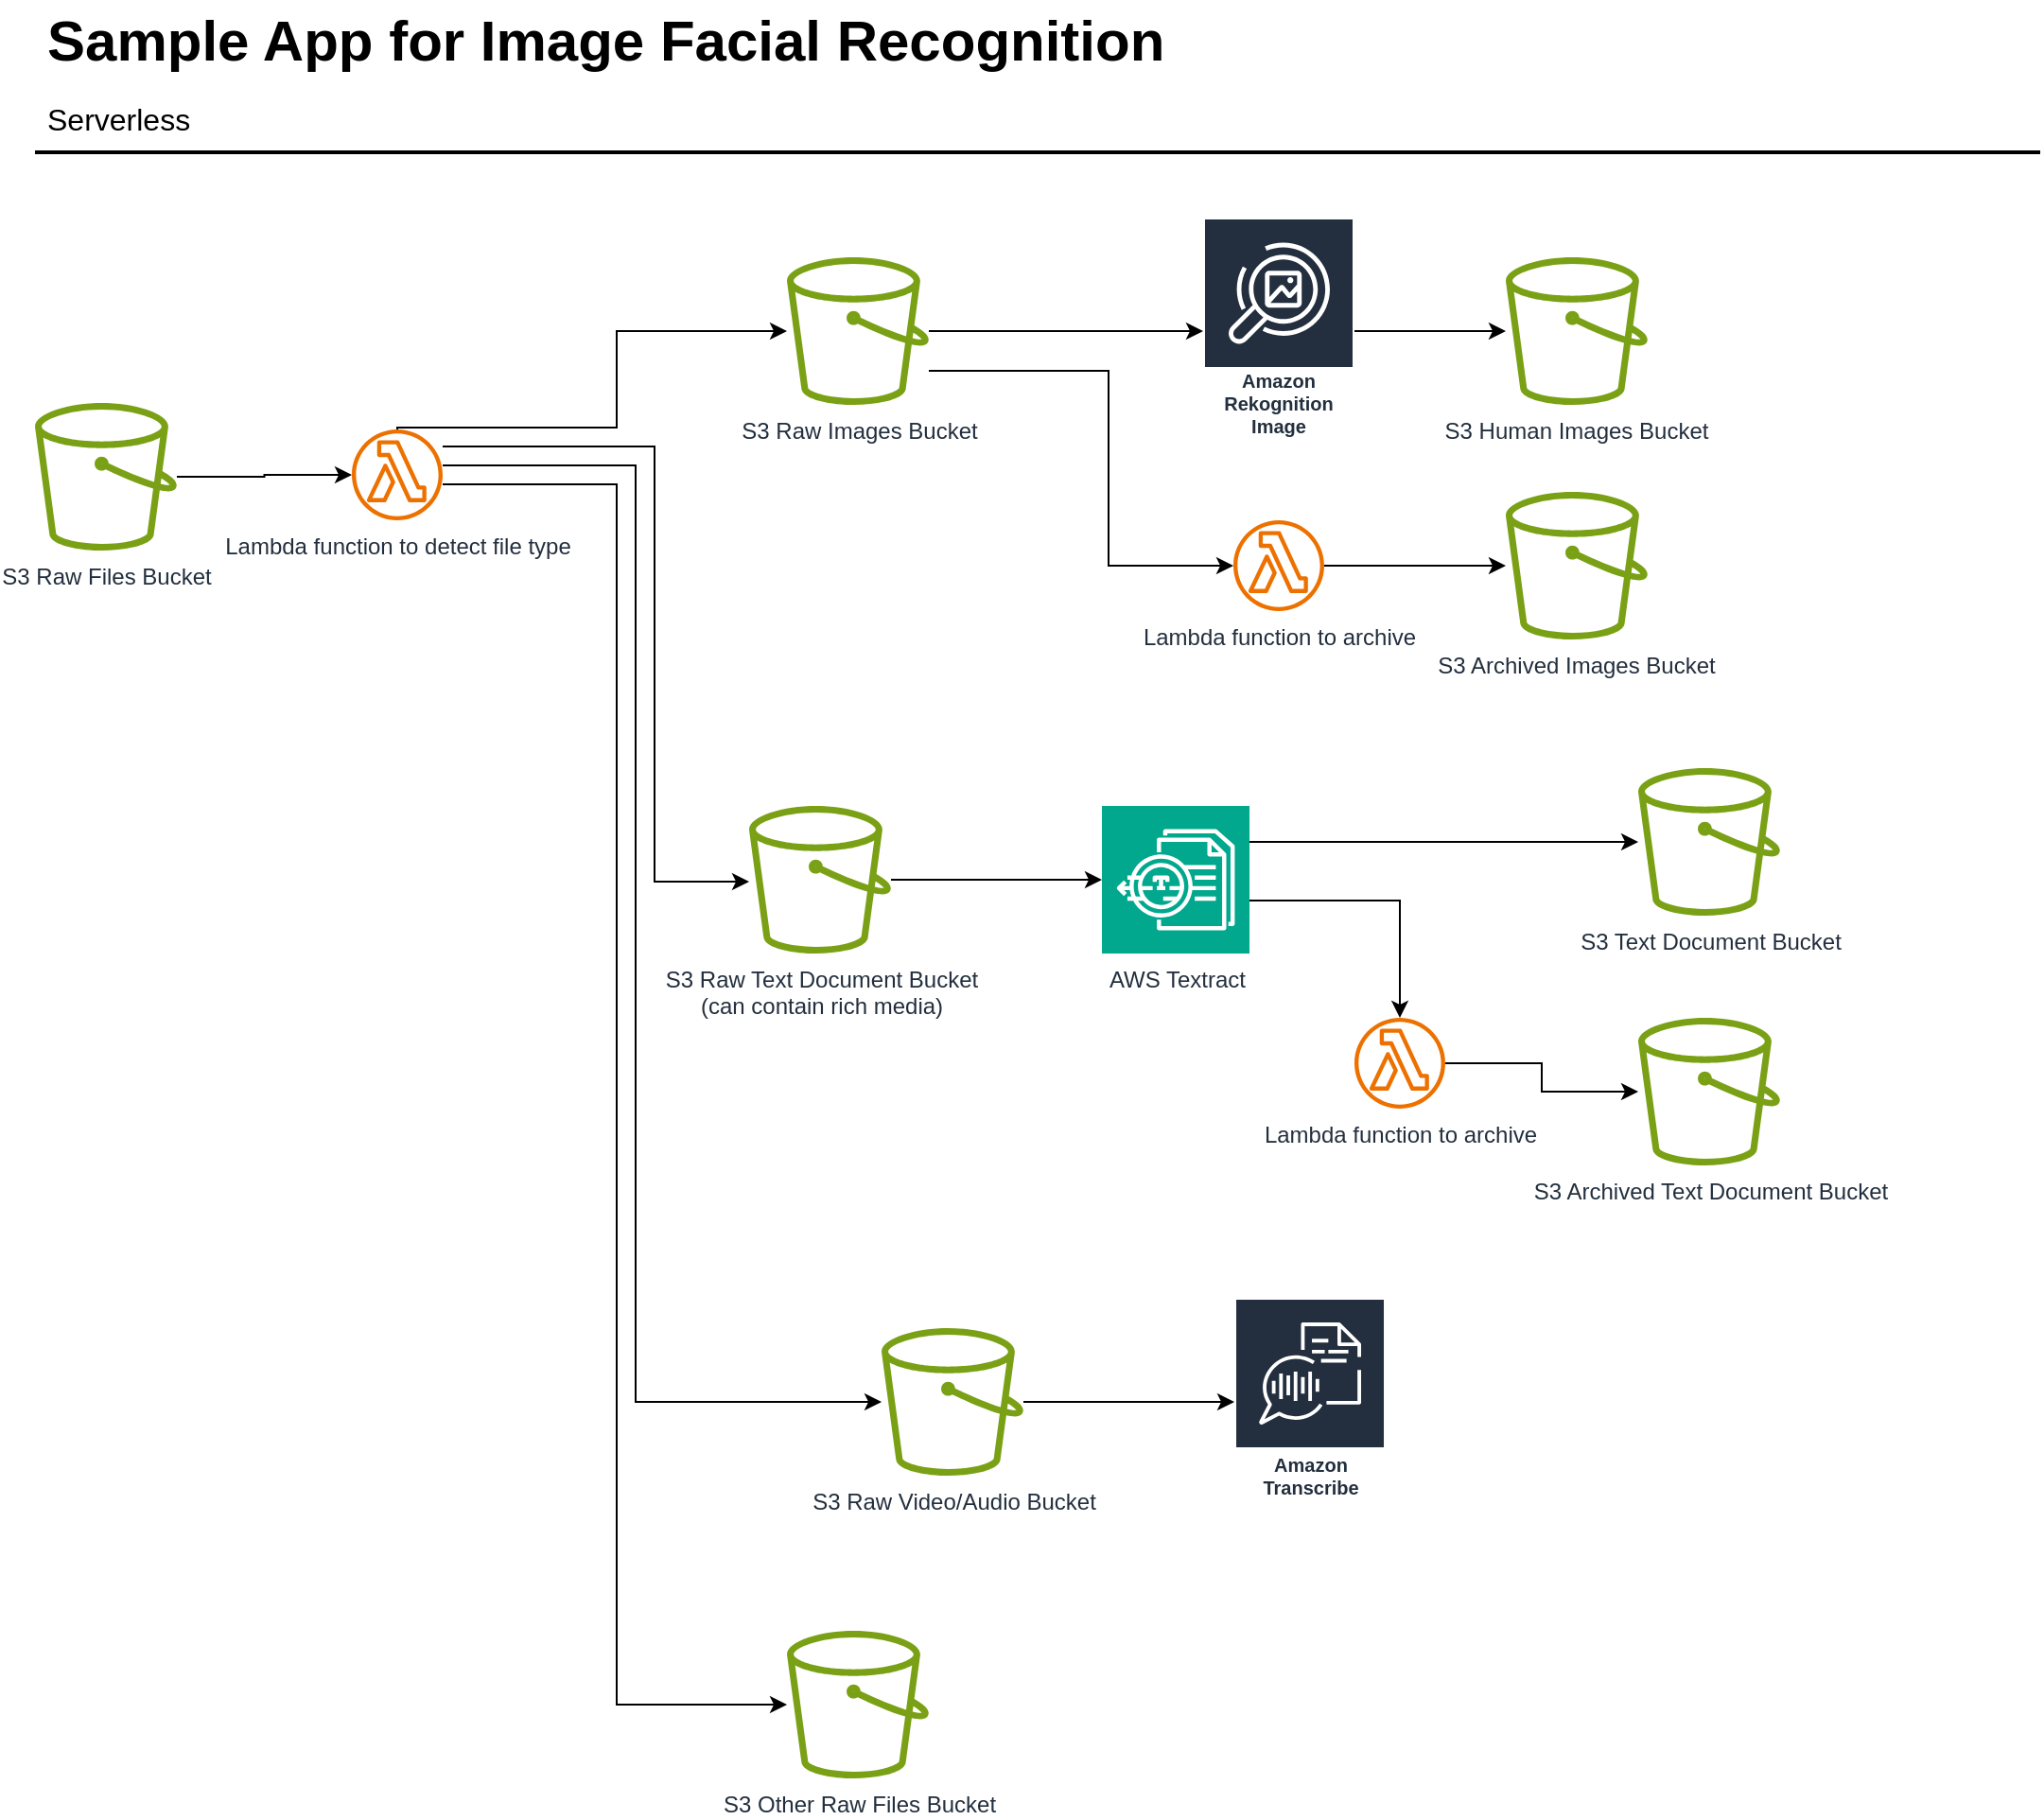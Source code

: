 <mxfile version="24.3.1" type="github">
  <diagram id="Ht1M8jgEwFfnCIfOTk4-" name="Page-1">
    <mxGraphModel dx="1247" dy="642" grid="1" gridSize="10" guides="1" tooltips="1" connect="1" arrows="1" fold="1" page="1" pageScale="1" pageWidth="1169" pageHeight="827" math="0" shadow="0">
      <root>
        <mxCell id="0" />
        <mxCell id="1" parent="0" />
        <mxCell id="-QjtrjUzRDEMRZ5MF8oH-47" value="Sample App for Image Facial Recognition" style="text;html=1;resizable=0;points=[];autosize=1;align=left;verticalAlign=top;spacingTop=-4;fontSize=30;fontStyle=1" parent="1" vertex="1">
          <mxGeometry x="56.5" y="64.5" width="580" height="40" as="geometry" />
        </mxCell>
        <mxCell id="-QjtrjUzRDEMRZ5MF8oH-48" value="Serverless" style="text;html=1;resizable=0;points=[];autosize=1;align=left;verticalAlign=top;spacingTop=-4;fontSize=16;" parent="1" vertex="1">
          <mxGeometry x="56.5" y="114.5" width="100" height="30" as="geometry" />
        </mxCell>
        <mxCell id="SCVMTBWpLvtzJIhz15lM-1" value="" style="line;strokeWidth=2;html=1;fontSize=14;" parent="1" vertex="1">
          <mxGeometry x="52.5" y="139.5" width="1060" height="10" as="geometry" />
        </mxCell>
        <mxCell id="NDCuTiaTcQHdmKNTHIlU-9" style="edgeStyle=orthogonalEdgeStyle;rounded=0;orthogonalLoop=1;jettySize=auto;html=1;" edge="1" parent="1" source="NDCuTiaTcQHdmKNTHIlU-1" target="NDCuTiaTcQHdmKNTHIlU-8">
          <mxGeometry relative="1" as="geometry">
            <Array as="points">
              <mxPoint x="619.99" y="260" />
              <mxPoint x="619.99" y="363" />
            </Array>
          </mxGeometry>
        </mxCell>
        <mxCell id="NDCuTiaTcQHdmKNTHIlU-25" style="edgeStyle=orthogonalEdgeStyle;rounded=0;orthogonalLoop=1;jettySize=auto;html=1;" edge="1" parent="1" source="NDCuTiaTcQHdmKNTHIlU-1" target="NDCuTiaTcQHdmKNTHIlU-24">
          <mxGeometry relative="1" as="geometry" />
        </mxCell>
        <mxCell id="NDCuTiaTcQHdmKNTHIlU-1" value="S3 Raw Images Bucket" style="sketch=0;outlineConnect=0;fontColor=#232F3E;gradientColor=none;fillColor=#7AA116;strokeColor=none;dashed=0;verticalLabelPosition=bottom;verticalAlign=top;align=center;html=1;fontSize=12;fontStyle=0;aspect=fixed;pointerEvents=1;shape=mxgraph.aws4.bucket;" vertex="1" parent="1">
          <mxGeometry x="450" y="200" width="75" height="78" as="geometry" />
        </mxCell>
        <mxCell id="NDCuTiaTcQHdmKNTHIlU-3" value="S3 Human Images Bucket" style="sketch=0;outlineConnect=0;fontColor=#232F3E;gradientColor=none;fillColor=#7AA116;strokeColor=none;dashed=0;verticalLabelPosition=bottom;verticalAlign=top;align=center;html=1;fontSize=12;fontStyle=0;aspect=fixed;pointerEvents=1;shape=mxgraph.aws4.bucket;" vertex="1" parent="1">
          <mxGeometry x="829.99" y="200" width="75" height="78" as="geometry" />
        </mxCell>
        <mxCell id="NDCuTiaTcQHdmKNTHIlU-4" value="S3 Archived Images Bucket" style="sketch=0;outlineConnect=0;fontColor=#232F3E;gradientColor=none;fillColor=#7AA116;strokeColor=none;dashed=0;verticalLabelPosition=bottom;verticalAlign=top;align=center;html=1;fontSize=12;fontStyle=0;aspect=fixed;pointerEvents=1;shape=mxgraph.aws4.bucket;" vertex="1" parent="1">
          <mxGeometry x="829.99" y="324" width="75" height="78" as="geometry" />
        </mxCell>
        <mxCell id="NDCuTiaTcQHdmKNTHIlU-10" style="edgeStyle=orthogonalEdgeStyle;rounded=0;orthogonalLoop=1;jettySize=auto;html=1;" edge="1" parent="1" source="NDCuTiaTcQHdmKNTHIlU-8" target="NDCuTiaTcQHdmKNTHIlU-4">
          <mxGeometry relative="1" as="geometry" />
        </mxCell>
        <mxCell id="NDCuTiaTcQHdmKNTHIlU-8" value="Lambda function to archive" style="sketch=0;outlineConnect=0;fontColor=#232F3E;gradientColor=none;fillColor=#ED7100;strokeColor=none;dashed=0;verticalLabelPosition=bottom;verticalAlign=top;align=center;html=1;fontSize=12;fontStyle=0;aspect=fixed;pointerEvents=1;shape=mxgraph.aws4.lambda_function;" vertex="1" parent="1">
          <mxGeometry x="686" y="339" width="48" height="48" as="geometry" />
        </mxCell>
        <mxCell id="NDCuTiaTcQHdmKNTHIlU-20" style="edgeStyle=orthogonalEdgeStyle;rounded=0;orthogonalLoop=1;jettySize=auto;html=1;" edge="1" parent="1" source="NDCuTiaTcQHdmKNTHIlU-11" target="NDCuTiaTcQHdmKNTHIlU-12">
          <mxGeometry relative="1" as="geometry" />
        </mxCell>
        <mxCell id="NDCuTiaTcQHdmKNTHIlU-11" value="S3 Raw Files Bucket" style="sketch=0;outlineConnect=0;fontColor=#232F3E;gradientColor=none;fillColor=#7AA116;strokeColor=none;dashed=0;verticalLabelPosition=bottom;verticalAlign=top;align=center;html=1;fontSize=12;fontStyle=0;aspect=fixed;pointerEvents=1;shape=mxgraph.aws4.bucket;" vertex="1" parent="1">
          <mxGeometry x="52.5" y="277" width="75" height="78" as="geometry" />
        </mxCell>
        <mxCell id="NDCuTiaTcQHdmKNTHIlU-14" style="edgeStyle=orthogonalEdgeStyle;rounded=0;orthogonalLoop=1;jettySize=auto;html=1;" edge="1" parent="1" source="NDCuTiaTcQHdmKNTHIlU-12" target="NDCuTiaTcQHdmKNTHIlU-1">
          <mxGeometry relative="1" as="geometry">
            <Array as="points">
              <mxPoint x="244" y="290" />
              <mxPoint x="360" y="290" />
              <mxPoint x="360" y="239" />
            </Array>
          </mxGeometry>
        </mxCell>
        <mxCell id="NDCuTiaTcQHdmKNTHIlU-18" style="edgeStyle=orthogonalEdgeStyle;rounded=0;orthogonalLoop=1;jettySize=auto;html=1;" edge="1" parent="1" source="NDCuTiaTcQHdmKNTHIlU-12" target="NDCuTiaTcQHdmKNTHIlU-15">
          <mxGeometry relative="1" as="geometry">
            <Array as="points">
              <mxPoint x="380" y="300" />
              <mxPoint x="380" y="530" />
            </Array>
          </mxGeometry>
        </mxCell>
        <mxCell id="NDCuTiaTcQHdmKNTHIlU-19" style="edgeStyle=orthogonalEdgeStyle;rounded=0;orthogonalLoop=1;jettySize=auto;html=1;" edge="1" parent="1" source="NDCuTiaTcQHdmKNTHIlU-12" target="NDCuTiaTcQHdmKNTHIlU-16">
          <mxGeometry relative="1" as="geometry">
            <Array as="points">
              <mxPoint x="370" y="310" />
              <mxPoint x="370" y="805" />
            </Array>
          </mxGeometry>
        </mxCell>
        <mxCell id="NDCuTiaTcQHdmKNTHIlU-21" style="edgeStyle=orthogonalEdgeStyle;rounded=0;orthogonalLoop=1;jettySize=auto;html=1;" edge="1" parent="1" source="NDCuTiaTcQHdmKNTHIlU-12" target="NDCuTiaTcQHdmKNTHIlU-17">
          <mxGeometry relative="1" as="geometry">
            <Array as="points">
              <mxPoint x="360" y="320" />
              <mxPoint x="360" y="965" />
            </Array>
          </mxGeometry>
        </mxCell>
        <mxCell id="NDCuTiaTcQHdmKNTHIlU-12" value="Lambda function to detect file type" style="sketch=0;outlineConnect=0;fontColor=#232F3E;gradientColor=none;fillColor=#ED7100;strokeColor=none;dashed=0;verticalLabelPosition=bottom;verticalAlign=top;align=center;html=1;fontSize=12;fontStyle=0;aspect=fixed;pointerEvents=1;shape=mxgraph.aws4.lambda_function;" vertex="1" parent="1">
          <mxGeometry x="220" y="291" width="48" height="48" as="geometry" />
        </mxCell>
        <mxCell id="NDCuTiaTcQHdmKNTHIlU-15" value="S3 Raw Text Document Bucket&lt;br&gt;(can contain rich media)" style="sketch=0;outlineConnect=0;fontColor=#232F3E;gradientColor=none;fillColor=#7AA116;strokeColor=none;dashed=0;verticalLabelPosition=bottom;verticalAlign=top;align=center;html=1;fontSize=12;fontStyle=0;aspect=fixed;pointerEvents=1;shape=mxgraph.aws4.bucket;" vertex="1" parent="1">
          <mxGeometry x="430" y="490" width="75" height="78" as="geometry" />
        </mxCell>
        <mxCell id="NDCuTiaTcQHdmKNTHIlU-28" style="edgeStyle=orthogonalEdgeStyle;rounded=0;orthogonalLoop=1;jettySize=auto;html=1;" edge="1" parent="1" source="NDCuTiaTcQHdmKNTHIlU-16" target="NDCuTiaTcQHdmKNTHIlU-27">
          <mxGeometry relative="1" as="geometry" />
        </mxCell>
        <mxCell id="NDCuTiaTcQHdmKNTHIlU-16" value="S3 Raw Video/Audio Bucket" style="sketch=0;outlineConnect=0;fontColor=#232F3E;gradientColor=none;fillColor=#7AA116;strokeColor=none;dashed=0;verticalLabelPosition=bottom;verticalAlign=top;align=center;html=1;fontSize=12;fontStyle=0;aspect=fixed;pointerEvents=1;shape=mxgraph.aws4.bucket;" vertex="1" parent="1">
          <mxGeometry x="500" y="766" width="75" height="78" as="geometry" />
        </mxCell>
        <mxCell id="NDCuTiaTcQHdmKNTHIlU-17" value="S3 Other Raw Files Bucket" style="sketch=0;outlineConnect=0;fontColor=#232F3E;gradientColor=none;fillColor=#7AA116;strokeColor=none;dashed=0;verticalLabelPosition=bottom;verticalAlign=top;align=center;html=1;fontSize=12;fontStyle=0;aspect=fixed;pointerEvents=1;shape=mxgraph.aws4.bucket;" vertex="1" parent="1">
          <mxGeometry x="450.01" y="926" width="75" height="78" as="geometry" />
        </mxCell>
        <mxCell id="NDCuTiaTcQHdmKNTHIlU-32" style="edgeStyle=orthogonalEdgeStyle;rounded=0;orthogonalLoop=1;jettySize=auto;html=1;" edge="1" parent="1" source="NDCuTiaTcQHdmKNTHIlU-22" target="NDCuTiaTcQHdmKNTHIlU-31">
          <mxGeometry relative="1" as="geometry">
            <Array as="points">
              <mxPoint x="750" y="509" />
              <mxPoint x="750" y="509" />
            </Array>
          </mxGeometry>
        </mxCell>
        <mxCell id="NDCuTiaTcQHdmKNTHIlU-35" style="edgeStyle=orthogonalEdgeStyle;rounded=0;orthogonalLoop=1;jettySize=auto;html=1;" edge="1" parent="1" source="NDCuTiaTcQHdmKNTHIlU-22" target="NDCuTiaTcQHdmKNTHIlU-33">
          <mxGeometry relative="1" as="geometry">
            <Array as="points">
              <mxPoint x="774" y="540" />
            </Array>
          </mxGeometry>
        </mxCell>
        <mxCell id="NDCuTiaTcQHdmKNTHIlU-22" value="AWS Textract" style="sketch=0;points=[[0,0,0],[0.25,0,0],[0.5,0,0],[0.75,0,0],[1,0,0],[0,1,0],[0.25,1,0],[0.5,1,0],[0.75,1,0],[1,1,0],[0,0.25,0],[0,0.5,0],[0,0.75,0],[1,0.25,0],[1,0.5,0],[1,0.75,0]];outlineConnect=0;fontColor=#232F3E;fillColor=#01A88D;strokeColor=#ffffff;dashed=0;verticalLabelPosition=bottom;verticalAlign=top;align=center;html=1;fontSize=12;fontStyle=0;aspect=fixed;shape=mxgraph.aws4.resourceIcon;resIcon=mxgraph.aws4.textract;" vertex="1" parent="1">
          <mxGeometry x="616.5" y="490" width="78" height="78" as="geometry" />
        </mxCell>
        <mxCell id="NDCuTiaTcQHdmKNTHIlU-26" style="edgeStyle=orthogonalEdgeStyle;rounded=0;orthogonalLoop=1;jettySize=auto;html=1;" edge="1" parent="1" source="NDCuTiaTcQHdmKNTHIlU-24" target="NDCuTiaTcQHdmKNTHIlU-3">
          <mxGeometry relative="1" as="geometry" />
        </mxCell>
        <mxCell id="NDCuTiaTcQHdmKNTHIlU-24" value="Amazon Rekognition Image" style="sketch=0;outlineConnect=0;fontColor=#232F3E;gradientColor=none;strokeColor=#ffffff;fillColor=#232F3E;dashed=0;verticalLabelPosition=middle;verticalAlign=bottom;align=center;html=1;whiteSpace=wrap;fontSize=10;fontStyle=1;spacing=3;shape=mxgraph.aws4.productIcon;prIcon=mxgraph.aws4.rekognition_image;" vertex="1" parent="1">
          <mxGeometry x="670" y="179" width="80" height="120" as="geometry" />
        </mxCell>
        <mxCell id="NDCuTiaTcQHdmKNTHIlU-27" value="Amazon Transcribe" style="sketch=0;outlineConnect=0;fontColor=#232F3E;gradientColor=none;strokeColor=#ffffff;fillColor=#232F3E;dashed=0;verticalLabelPosition=middle;verticalAlign=bottom;align=center;html=1;whiteSpace=wrap;fontSize=10;fontStyle=1;spacing=3;shape=mxgraph.aws4.productIcon;prIcon=mxgraph.aws4.transcribe;" vertex="1" parent="1">
          <mxGeometry x="686.51" y="750" width="80" height="110" as="geometry" />
        </mxCell>
        <mxCell id="NDCuTiaTcQHdmKNTHIlU-29" style="edgeStyle=orthogonalEdgeStyle;rounded=0;orthogonalLoop=1;jettySize=auto;html=1;entryX=0;entryY=0.5;entryDx=0;entryDy=0;entryPerimeter=0;" edge="1" parent="1" source="NDCuTiaTcQHdmKNTHIlU-15" target="NDCuTiaTcQHdmKNTHIlU-22">
          <mxGeometry relative="1" as="geometry" />
        </mxCell>
        <mxCell id="NDCuTiaTcQHdmKNTHIlU-30" value="S3 Archived Text Document Bucket" style="sketch=0;outlineConnect=0;fontColor=#232F3E;gradientColor=none;fillColor=#7AA116;strokeColor=none;dashed=0;verticalLabelPosition=bottom;verticalAlign=top;align=center;html=1;fontSize=12;fontStyle=0;aspect=fixed;pointerEvents=1;shape=mxgraph.aws4.bucket;" vertex="1" parent="1">
          <mxGeometry x="900" y="602" width="75" height="78" as="geometry" />
        </mxCell>
        <mxCell id="NDCuTiaTcQHdmKNTHIlU-31" value="S3 Text Document Bucket" style="sketch=0;outlineConnect=0;fontColor=#232F3E;gradientColor=none;fillColor=#7AA116;strokeColor=none;dashed=0;verticalLabelPosition=bottom;verticalAlign=top;align=center;html=1;fontSize=12;fontStyle=0;aspect=fixed;pointerEvents=1;shape=mxgraph.aws4.bucket;" vertex="1" parent="1">
          <mxGeometry x="900" y="470" width="75" height="78" as="geometry" />
        </mxCell>
        <mxCell id="NDCuTiaTcQHdmKNTHIlU-36" style="edgeStyle=orthogonalEdgeStyle;rounded=0;orthogonalLoop=1;jettySize=auto;html=1;" edge="1" parent="1" source="NDCuTiaTcQHdmKNTHIlU-33" target="NDCuTiaTcQHdmKNTHIlU-30">
          <mxGeometry relative="1" as="geometry" />
        </mxCell>
        <mxCell id="NDCuTiaTcQHdmKNTHIlU-33" value="Lambda function to archive" style="sketch=0;outlineConnect=0;fontColor=#232F3E;gradientColor=none;fillColor=#ED7100;strokeColor=none;dashed=0;verticalLabelPosition=bottom;verticalAlign=top;align=center;html=1;fontSize=12;fontStyle=0;aspect=fixed;pointerEvents=1;shape=mxgraph.aws4.lambda_function;" vertex="1" parent="1">
          <mxGeometry x="750" y="602" width="48" height="48" as="geometry" />
        </mxCell>
      </root>
    </mxGraphModel>
  </diagram>
</mxfile>
